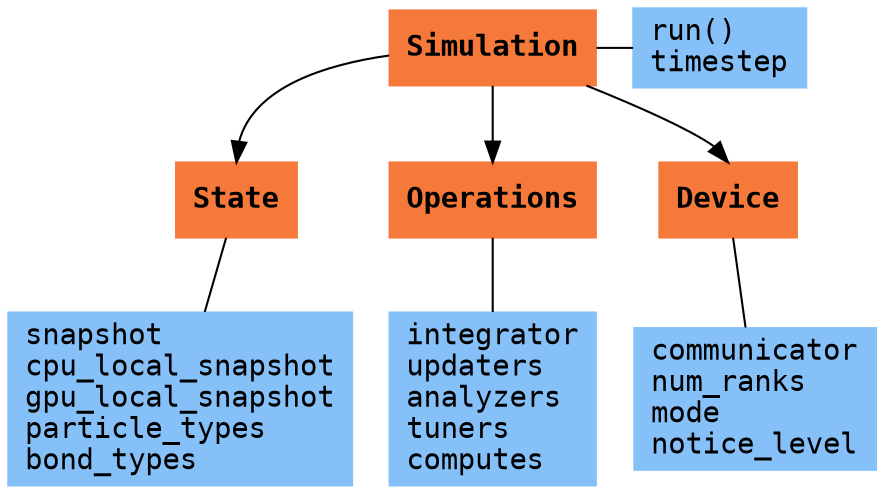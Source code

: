 digraph {
	node [	file=white,
		fontcolor=black,
		shape=box,
		style=filled,
		fontname="monospace",
		color="#85c0f9"
	];
	
	/* Base object */
	Simulation [fontname="monospace bold", color="#f5793a"];
	State [fontname="monospace bold", color="#f5793a"];
	Operations [fontname="monospace bold", color="#f5793a"];
	Device [fontname="monospace bold", color="#f5793a"];

	Simulation -> State [headport=n];
	Simulation -> Operations;
	Simulation -> Device [headport=n];

	/* Sub Simulation */
	subsimulation [label="run()\ltimestep\l"];
	{ rank=same; "Simulation"; "subsimulation"; }

	Simulation -> subsimulation [arrowhead=none];

	/* Sub State */
	substate [
		label=
	"snapshot\lcpu_local_snapshot\lgpu_local_snapshot\lparticle_types\lbond_types\l"
	];
	
	State -> substate [arrowhead=none];

	/* Sub Operations */
	suboperations [
		label="integrator\lupdaters\lanalyzers\ltuners\lcomputes\l"];

	Operations -> suboperations [arrowhead=none];

	/* Sub Device */
	subdevice [
		label="communicator\lnum_ranks\lmode\lnotice_level\l"];

	Device -> subdevice [arrowhead=none];
}

